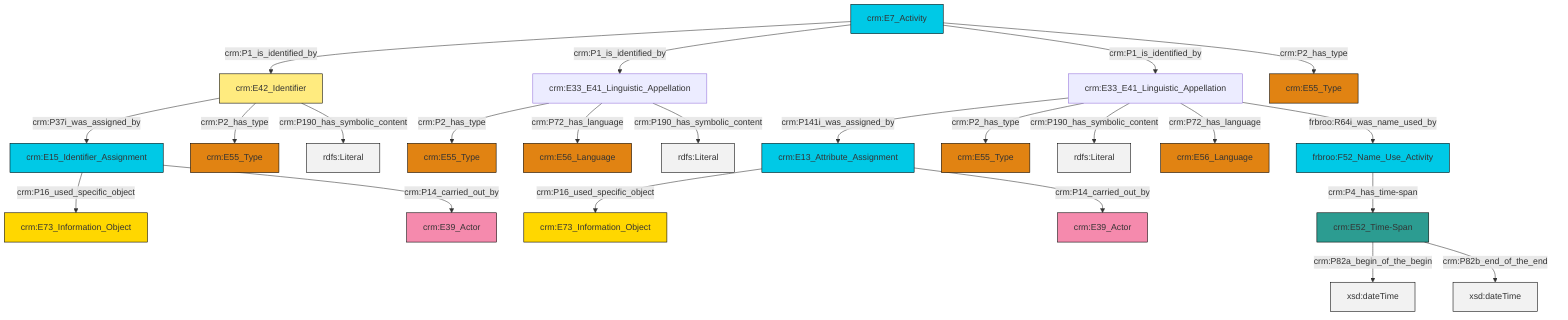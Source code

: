 graph TD
classDef Literal fill:#f2f2f2,stroke:#000000;
classDef CRM_Entity fill:#FFFFFF,stroke:#000000;
classDef Temporal_Entity fill:#00C9E6, stroke:#000000;
classDef Type fill:#E18312, stroke:#000000;
classDef Time-Span fill:#2C9C91, stroke:#000000;
classDef Appellation fill:#FFEB7F, stroke:#000000;
classDef Place fill:#008836, stroke:#000000;
classDef Persistent_Item fill:#B266B2, stroke:#000000;
classDef Conceptual_Object fill:#FFD700, stroke:#000000;
classDef Physical_Thing fill:#D2B48C, stroke:#000000;
classDef Actor fill:#f58aad, stroke:#000000;
classDef PC_Classes fill:#4ce600, stroke:#000000;
classDef Multi fill:#cccccc,stroke:#000000;

2["crm:E33_E41_Linguistic_Appellation"]:::Default -->|crm:P141i_was_assigned_by| 3["crm:E13_Attribute_Assignment"]:::Temporal_Entity
2["crm:E33_E41_Linguistic_Appellation"]:::Default -->|crm:P2_has_type| 4["crm:E55_Type"]:::Type
6["crm:E42_Identifier"]:::Appellation -->|crm:P37i_was_assigned_by| 7["crm:E15_Identifier_Assignment"]:::Temporal_Entity
10["crm:E7_Activity"]:::Temporal_Entity -->|crm:P1_is_identified_by| 6["crm:E42_Identifier"]:::Appellation
3["crm:E13_Attribute_Assignment"]:::Temporal_Entity -->|crm:P16_used_specific_object| 13["crm:E73_Information_Object"]:::Conceptual_Object
2["crm:E33_E41_Linguistic_Appellation"]:::Default -->|crm:P190_has_symbolic_content| 14[rdfs:Literal]:::Literal
2["crm:E33_E41_Linguistic_Appellation"]:::Default -->|crm:P72_has_language| 15["crm:E56_Language"]:::Type
10["crm:E7_Activity"]:::Temporal_Entity -->|crm:P1_is_identified_by| 19["crm:E33_E41_Linguistic_Appellation"]:::Default
0["frbroo:F52_Name_Use_Activity"]:::Temporal_Entity -->|crm:P4_has_time-span| 11["crm:E52_Time-Span"]:::Time-Span
2["crm:E33_E41_Linguistic_Appellation"]:::Default -->|frbroo:R64i_was_name_used_by| 0["frbroo:F52_Name_Use_Activity"]:::Temporal_Entity
10["crm:E7_Activity"]:::Temporal_Entity -->|crm:P1_is_identified_by| 2["crm:E33_E41_Linguistic_Appellation"]:::Default
6["crm:E42_Identifier"]:::Appellation -->|crm:P2_has_type| 8["crm:E55_Type"]:::Type
7["crm:E15_Identifier_Assignment"]:::Temporal_Entity -->|crm:P16_used_specific_object| 23["crm:E73_Information_Object"]:::Conceptual_Object
11["crm:E52_Time-Span"]:::Time-Span -->|crm:P82a_begin_of_the_begin| 30[xsd:dateTime]:::Literal
19["crm:E33_E41_Linguistic_Appellation"]:::Default -->|crm:P2_has_type| 32["crm:E55_Type"]:::Type
19["crm:E33_E41_Linguistic_Appellation"]:::Default -->|crm:P72_has_language| 16["crm:E56_Language"]:::Type
7["crm:E15_Identifier_Assignment"]:::Temporal_Entity -->|crm:P14_carried_out_by| 25["crm:E39_Actor"]:::Actor
10["crm:E7_Activity"]:::Temporal_Entity -->|crm:P2_has_type| 21["crm:E55_Type"]:::Type
11["crm:E52_Time-Span"]:::Time-Span -->|crm:P82b_end_of_the_end| 36[xsd:dateTime]:::Literal
3["crm:E13_Attribute_Assignment"]:::Temporal_Entity -->|crm:P14_carried_out_by| 33["crm:E39_Actor"]:::Actor
19["crm:E33_E41_Linguistic_Appellation"]:::Default -->|crm:P190_has_symbolic_content| 39[rdfs:Literal]:::Literal
6["crm:E42_Identifier"]:::Appellation -->|crm:P190_has_symbolic_content| 41[rdfs:Literal]:::Literal